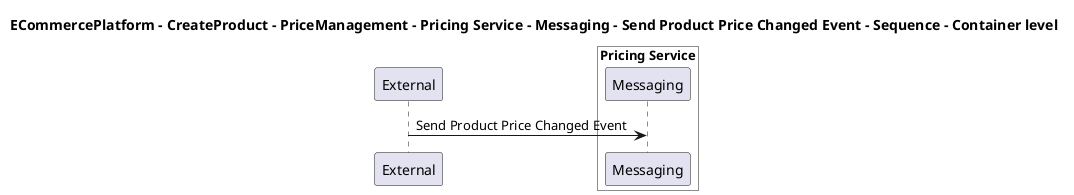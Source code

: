 @startuml

title ECommercePlatform - CreateProduct - PriceManagement - Pricing Service - Messaging - Send Product Price Changed Event - Sequence - Container level

participant "External" as C4InterFlow.SoftwareSystems.ExternalSystem

box "Pricing Service" #White
    participant "Messaging" as ECommercePlatform.CreateProduct.PriceManagement.SoftwareSystems.PricingService.Containers.Messaging
end box


C4InterFlow.SoftwareSystems.ExternalSystem -> ECommercePlatform.CreateProduct.PriceManagement.SoftwareSystems.PricingService.Containers.Messaging : Send Product Price Changed Event


@enduml
